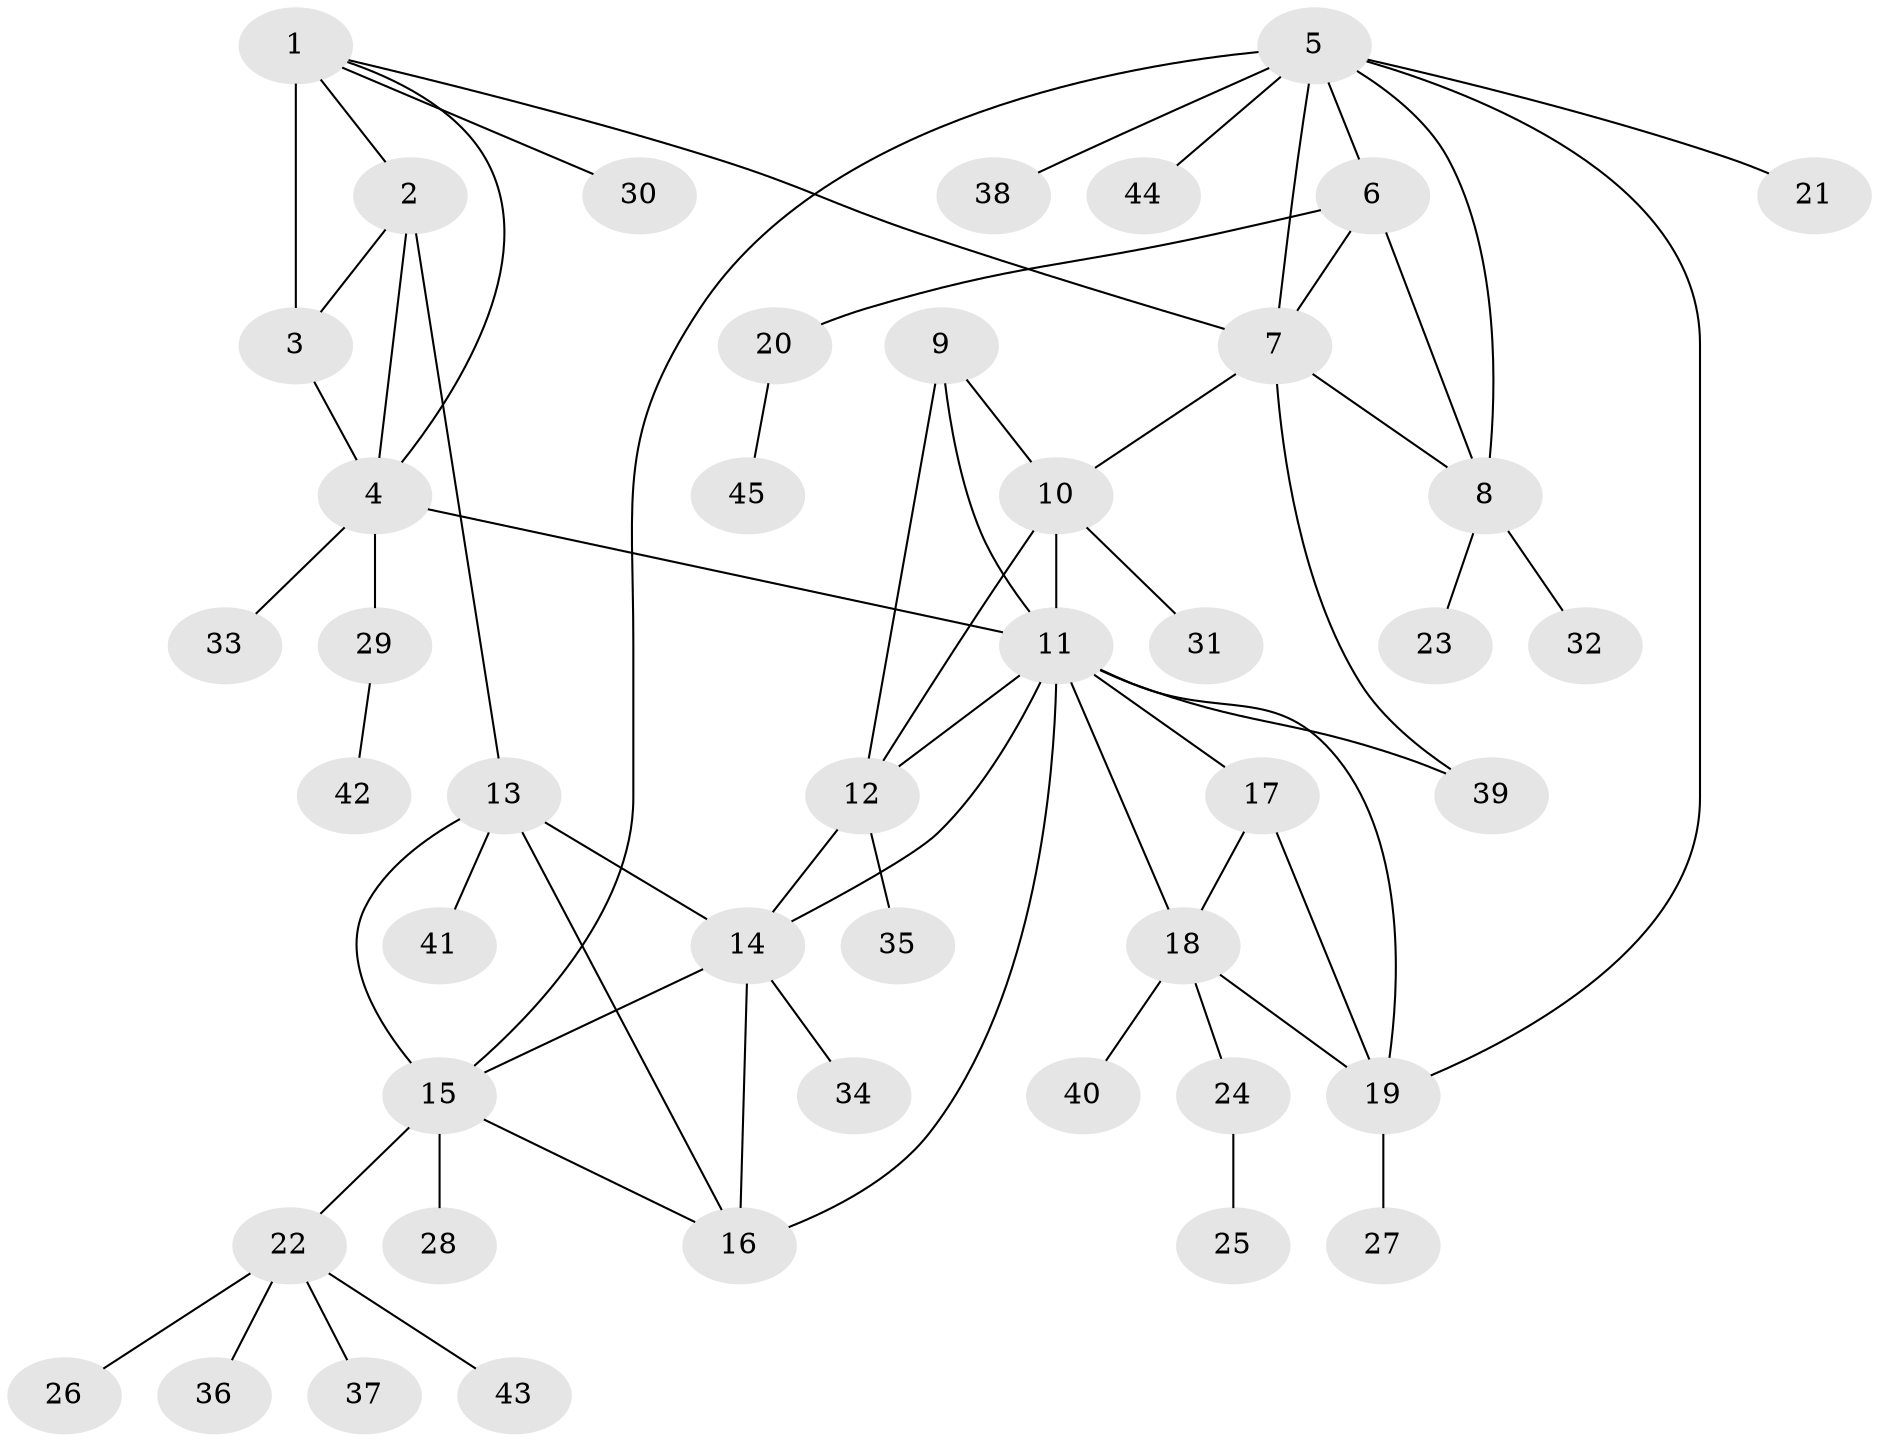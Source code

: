 // original degree distribution, {5: 0.0449438202247191, 8: 0.033707865168539325, 10: 0.02247191011235955, 9: 0.02247191011235955, 7: 0.0449438202247191, 4: 0.02247191011235955, 6: 0.0449438202247191, 1: 0.6179775280898876, 3: 0.033707865168539325, 2: 0.11235955056179775}
// Generated by graph-tools (version 1.1) at 2025/52/03/04/25 22:52:32]
// undirected, 45 vertices, 66 edges
graph export_dot {
  node [color=gray90,style=filled];
  1;
  2;
  3;
  4;
  5;
  6;
  7;
  8;
  9;
  10;
  11;
  12;
  13;
  14;
  15;
  16;
  17;
  18;
  19;
  20;
  21;
  22;
  23;
  24;
  25;
  26;
  27;
  28;
  29;
  30;
  31;
  32;
  33;
  34;
  35;
  36;
  37;
  38;
  39;
  40;
  41;
  42;
  43;
  44;
  45;
  1 -- 2 [weight=1.0];
  1 -- 3 [weight=5.0];
  1 -- 4 [weight=1.0];
  1 -- 7 [weight=1.0];
  1 -- 30 [weight=1.0];
  2 -- 3 [weight=1.0];
  2 -- 4 [weight=1.0];
  2 -- 13 [weight=1.0];
  3 -- 4 [weight=1.0];
  4 -- 11 [weight=2.0];
  4 -- 29 [weight=1.0];
  4 -- 33 [weight=3.0];
  5 -- 6 [weight=1.0];
  5 -- 7 [weight=1.0];
  5 -- 8 [weight=1.0];
  5 -- 15 [weight=1.0];
  5 -- 19 [weight=1.0];
  5 -- 21 [weight=1.0];
  5 -- 38 [weight=1.0];
  5 -- 44 [weight=1.0];
  6 -- 7 [weight=1.0];
  6 -- 8 [weight=1.0];
  6 -- 20 [weight=1.0];
  7 -- 8 [weight=1.0];
  7 -- 10 [weight=1.0];
  7 -- 39 [weight=1.0];
  8 -- 23 [weight=1.0];
  8 -- 32 [weight=2.0];
  9 -- 10 [weight=1.0];
  9 -- 11 [weight=1.0];
  9 -- 12 [weight=1.0];
  10 -- 11 [weight=5.0];
  10 -- 12 [weight=1.0];
  10 -- 31 [weight=1.0];
  11 -- 12 [weight=1.0];
  11 -- 14 [weight=1.0];
  11 -- 16 [weight=1.0];
  11 -- 17 [weight=2.0];
  11 -- 18 [weight=1.0];
  11 -- 19 [weight=1.0];
  11 -- 39 [weight=1.0];
  12 -- 14 [weight=1.0];
  12 -- 35 [weight=2.0];
  13 -- 14 [weight=1.0];
  13 -- 15 [weight=1.0];
  13 -- 16 [weight=1.0];
  13 -- 41 [weight=1.0];
  14 -- 15 [weight=1.0];
  14 -- 16 [weight=4.0];
  14 -- 34 [weight=1.0];
  15 -- 16 [weight=1.0];
  15 -- 22 [weight=1.0];
  15 -- 28 [weight=2.0];
  17 -- 18 [weight=1.0];
  17 -- 19 [weight=4.0];
  18 -- 19 [weight=1.0];
  18 -- 24 [weight=1.0];
  18 -- 40 [weight=1.0];
  19 -- 27 [weight=1.0];
  20 -- 45 [weight=1.0];
  22 -- 26 [weight=1.0];
  22 -- 36 [weight=1.0];
  22 -- 37 [weight=1.0];
  22 -- 43 [weight=1.0];
  24 -- 25 [weight=1.0];
  29 -- 42 [weight=1.0];
}
